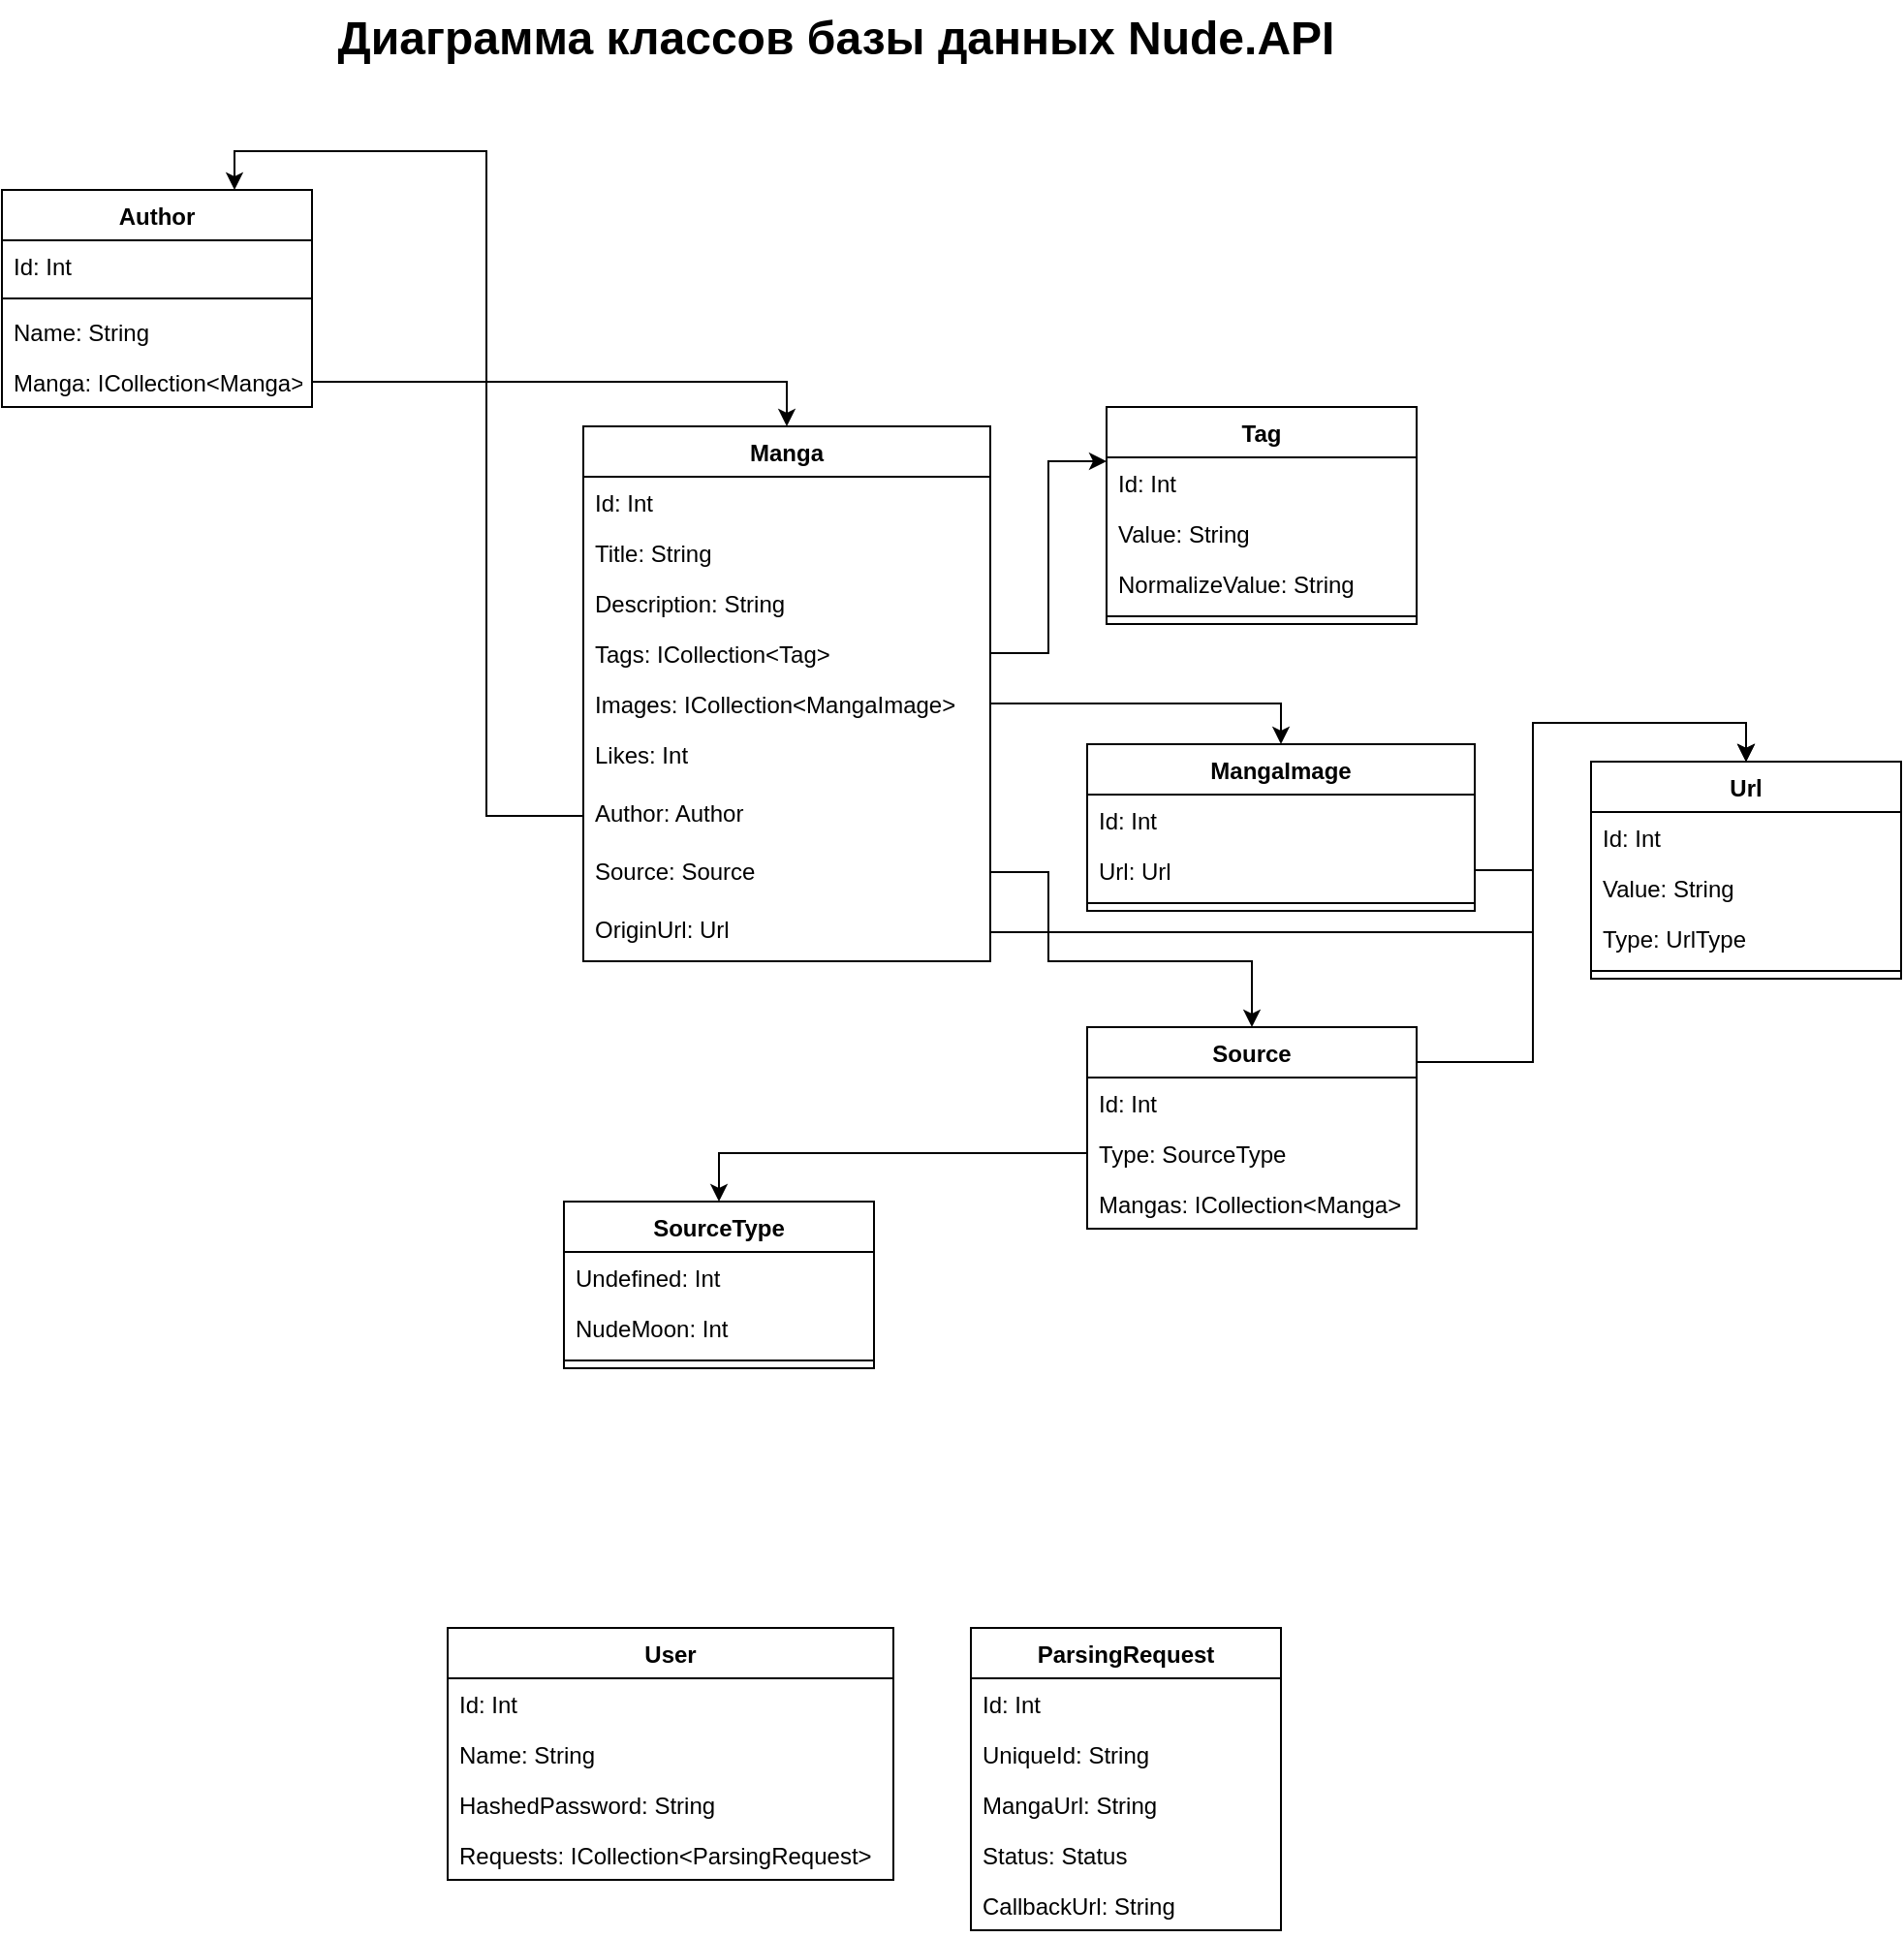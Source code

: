 <mxfile version="20.8.16" type="device"><diagram name="Страница 1" id="Lf1kWXinnTNWuycebK34"><mxGraphModel dx="1785" dy="1660" grid="1" gridSize="10" guides="1" tooltips="1" connect="1" arrows="1" fold="1" page="1" pageScale="1" pageWidth="827" pageHeight="1169" math="0" shadow="0"><root><mxCell id="0"/><mxCell id="1" parent="0"/><mxCell id="dUKBcLy0vENA79N4GeJ2-1" value="Manga" style="swimlane;fontStyle=1;align=center;verticalAlign=top;childLayout=stackLayout;horizontal=1;startSize=26;horizontalStack=0;resizeParent=1;resizeParentMax=0;resizeLast=0;collapsible=1;marginBottom=0;" parent="1" vertex="1"><mxGeometry x="120" y="110" width="210" height="276" as="geometry"/></mxCell><mxCell id="dUKBcLy0vENA79N4GeJ2-2" value="Id: Int" style="text;strokeColor=none;fillColor=none;align=left;verticalAlign=top;spacingLeft=4;spacingRight=4;overflow=hidden;rotatable=0;points=[[0,0.5],[1,0.5]];portConstraint=eastwest;" parent="dUKBcLy0vENA79N4GeJ2-1" vertex="1"><mxGeometry y="26" width="210" height="26" as="geometry"/></mxCell><mxCell id="dUKBcLy0vENA79N4GeJ2-5" value="Title: String" style="text;strokeColor=none;fillColor=none;align=left;verticalAlign=top;spacingLeft=4;spacingRight=4;overflow=hidden;rotatable=0;points=[[0,0.5],[1,0.5]];portConstraint=eastwest;" parent="dUKBcLy0vENA79N4GeJ2-1" vertex="1"><mxGeometry y="52" width="210" height="26" as="geometry"/></mxCell><mxCell id="dUKBcLy0vENA79N4GeJ2-6" value="Description: String" style="text;strokeColor=none;fillColor=none;align=left;verticalAlign=top;spacingLeft=4;spacingRight=4;overflow=hidden;rotatable=0;points=[[0,0.5],[1,0.5]];portConstraint=eastwest;" parent="dUKBcLy0vENA79N4GeJ2-1" vertex="1"><mxGeometry y="78" width="210" height="26" as="geometry"/></mxCell><mxCell id="dUKBcLy0vENA79N4GeJ2-34" value="Tags: ICollection&lt;Tag&gt;" style="text;strokeColor=none;fillColor=none;align=left;verticalAlign=top;spacingLeft=4;spacingRight=4;overflow=hidden;rotatable=0;points=[[0,0.5],[1,0.5]];portConstraint=eastwest;" parent="dUKBcLy0vENA79N4GeJ2-1" vertex="1"><mxGeometry y="104" width="210" height="26" as="geometry"/></mxCell><mxCell id="dUKBcLy0vENA79N4GeJ2-36" value="Images: ICollection&lt;MangaImage&gt;" style="text;strokeColor=none;fillColor=none;align=left;verticalAlign=top;spacingLeft=4;spacingRight=4;overflow=hidden;rotatable=0;points=[[0,0.5],[1,0.5]];portConstraint=eastwest;" parent="dUKBcLy0vENA79N4GeJ2-1" vertex="1"><mxGeometry y="130" width="210" height="26" as="geometry"/></mxCell><mxCell id="dUKBcLy0vENA79N4GeJ2-50" value="Likes: Int" style="text;strokeColor=none;fillColor=none;align=left;verticalAlign=top;spacingLeft=4;spacingRight=4;overflow=hidden;rotatable=0;points=[[0,0.5],[1,0.5]];portConstraint=eastwest;" parent="dUKBcLy0vENA79N4GeJ2-1" vertex="1"><mxGeometry y="156" width="210" height="30" as="geometry"/></mxCell><mxCell id="dUKBcLy0vENA79N4GeJ2-59" value="Author: Author" style="text;strokeColor=none;fillColor=none;align=left;verticalAlign=top;spacingLeft=4;spacingRight=4;overflow=hidden;rotatable=0;points=[[0,0.5],[1,0.5]];portConstraint=eastwest;" parent="dUKBcLy0vENA79N4GeJ2-1" vertex="1"><mxGeometry y="186" width="210" height="30" as="geometry"/></mxCell><mxCell id="dUKBcLy0vENA79N4GeJ2-75" value="Source: Source" style="text;strokeColor=none;fillColor=none;align=left;verticalAlign=top;spacingLeft=4;spacingRight=4;overflow=hidden;rotatable=0;points=[[0,0.5],[1,0.5]];portConstraint=eastwest;" parent="dUKBcLy0vENA79N4GeJ2-1" vertex="1"><mxGeometry y="216" width="210" height="30" as="geometry"/></mxCell><mxCell id="dUKBcLy0vENA79N4GeJ2-77" value="OriginUrl: Url" style="text;strokeColor=none;fillColor=none;align=left;verticalAlign=top;spacingLeft=4;spacingRight=4;overflow=hidden;rotatable=0;points=[[0,0.5],[1,0.5]];portConstraint=eastwest;" parent="dUKBcLy0vENA79N4GeJ2-1" vertex="1"><mxGeometry y="246" width="210" height="30" as="geometry"/></mxCell><mxCell id="dUKBcLy0vENA79N4GeJ2-8" value="Url" style="swimlane;fontStyle=1;align=center;verticalAlign=top;childLayout=stackLayout;horizontal=1;startSize=26;horizontalStack=0;resizeParent=1;resizeParentMax=0;resizeLast=0;collapsible=1;marginBottom=0;" parent="1" vertex="1"><mxGeometry x="640" y="283" width="160" height="112" as="geometry"/></mxCell><mxCell id="dUKBcLy0vENA79N4GeJ2-9" value="Id: Int" style="text;strokeColor=none;fillColor=none;align=left;verticalAlign=top;spacingLeft=4;spacingRight=4;overflow=hidden;rotatable=0;points=[[0,0.5],[1,0.5]];portConstraint=eastwest;" parent="dUKBcLy0vENA79N4GeJ2-8" vertex="1"><mxGeometry y="26" width="160" height="26" as="geometry"/></mxCell><mxCell id="dUKBcLy0vENA79N4GeJ2-12" value="Value: String" style="text;strokeColor=none;fillColor=none;align=left;verticalAlign=top;spacingLeft=4;spacingRight=4;overflow=hidden;rotatable=0;points=[[0,0.5],[1,0.5]];portConstraint=eastwest;" parent="dUKBcLy0vENA79N4GeJ2-8" vertex="1"><mxGeometry y="52" width="160" height="26" as="geometry"/></mxCell><mxCell id="dUKBcLy0vENA79N4GeJ2-13" value="Type: UrlType" style="text;strokeColor=none;fillColor=none;align=left;verticalAlign=top;spacingLeft=4;spacingRight=4;overflow=hidden;rotatable=0;points=[[0,0.5],[1,0.5]];portConstraint=eastwest;" parent="dUKBcLy0vENA79N4GeJ2-8" vertex="1"><mxGeometry y="78" width="160" height="26" as="geometry"/></mxCell><mxCell id="dUKBcLy0vENA79N4GeJ2-10" value="" style="line;strokeWidth=1;fillColor=none;align=left;verticalAlign=middle;spacingTop=-1;spacingLeft=3;spacingRight=3;rotatable=0;labelPosition=right;points=[];portConstraint=eastwest;strokeColor=inherit;" parent="dUKBcLy0vENA79N4GeJ2-8" vertex="1"><mxGeometry y="104" width="160" height="8" as="geometry"/></mxCell><mxCell id="dUKBcLy0vENA79N4GeJ2-16" value="MangaImage" style="swimlane;fontStyle=1;align=center;verticalAlign=top;childLayout=stackLayout;horizontal=1;startSize=26;horizontalStack=0;resizeParent=1;resizeParentMax=0;resizeLast=0;collapsible=1;marginBottom=0;" parent="1" vertex="1"><mxGeometry x="380" y="274" width="200" height="86" as="geometry"/></mxCell><mxCell id="dUKBcLy0vENA79N4GeJ2-17" value="Id: Int" style="text;strokeColor=none;fillColor=none;align=left;verticalAlign=top;spacingLeft=4;spacingRight=4;overflow=hidden;rotatable=0;points=[[0,0.5],[1,0.5]];portConstraint=eastwest;" parent="dUKBcLy0vENA79N4GeJ2-16" vertex="1"><mxGeometry y="26" width="200" height="26" as="geometry"/></mxCell><mxCell id="dUKBcLy0vENA79N4GeJ2-23" value="Url: Url" style="text;strokeColor=none;fillColor=none;align=left;verticalAlign=top;spacingLeft=4;spacingRight=4;overflow=hidden;rotatable=0;points=[[0,0.5],[1,0.5]];portConstraint=eastwest;" parent="dUKBcLy0vENA79N4GeJ2-16" vertex="1"><mxGeometry y="52" width="200" height="26" as="geometry"/></mxCell><mxCell id="dUKBcLy0vENA79N4GeJ2-18" value="" style="line;strokeWidth=1;fillColor=none;align=left;verticalAlign=middle;spacingTop=-1;spacingLeft=3;spacingRight=3;rotatable=0;labelPosition=right;points=[];portConstraint=eastwest;strokeColor=inherit;" parent="dUKBcLy0vENA79N4GeJ2-16" vertex="1"><mxGeometry y="78" width="200" height="8" as="geometry"/></mxCell><mxCell id="dUKBcLy0vENA79N4GeJ2-24" style="edgeStyle=orthogonalEdgeStyle;rounded=0;orthogonalLoop=1;jettySize=auto;html=1;entryX=0.5;entryY=0;entryDx=0;entryDy=0;exitX=1;exitY=0.5;exitDx=0;exitDy=0;" parent="1" source="dUKBcLy0vENA79N4GeJ2-36" target="dUKBcLy0vENA79N4GeJ2-16" edge="1"><mxGeometry relative="1" as="geometry"/></mxCell><mxCell id="dUKBcLy0vENA79N4GeJ2-25" style="edgeStyle=orthogonalEdgeStyle;rounded=0;orthogonalLoop=1;jettySize=auto;html=1;entryX=0.5;entryY=0;entryDx=0;entryDy=0;" parent="1" source="dUKBcLy0vENA79N4GeJ2-23" target="dUKBcLy0vENA79N4GeJ2-8" edge="1"><mxGeometry relative="1" as="geometry"/></mxCell><mxCell id="dUKBcLy0vENA79N4GeJ2-26" value="Tag" style="swimlane;fontStyle=1;align=center;verticalAlign=top;childLayout=stackLayout;horizontal=1;startSize=26;horizontalStack=0;resizeParent=1;resizeParentMax=0;resizeLast=0;collapsible=1;marginBottom=0;" parent="1" vertex="1"><mxGeometry x="390" y="100" width="160" height="112" as="geometry"/></mxCell><mxCell id="dUKBcLy0vENA79N4GeJ2-27" value="Id: Int" style="text;strokeColor=none;fillColor=none;align=left;verticalAlign=top;spacingLeft=4;spacingRight=4;overflow=hidden;rotatable=0;points=[[0,0.5],[1,0.5]];portConstraint=eastwest;" parent="dUKBcLy0vENA79N4GeJ2-26" vertex="1"><mxGeometry y="26" width="160" height="26" as="geometry"/></mxCell><mxCell id="dUKBcLy0vENA79N4GeJ2-30" value="Value: String" style="text;strokeColor=none;fillColor=none;align=left;verticalAlign=top;spacingLeft=4;spacingRight=4;overflow=hidden;rotatable=0;points=[[0,0.5],[1,0.5]];portConstraint=eastwest;" parent="dUKBcLy0vENA79N4GeJ2-26" vertex="1"><mxGeometry y="52" width="160" height="26" as="geometry"/></mxCell><mxCell id="dUKBcLy0vENA79N4GeJ2-31" value="NormalizeValue: String" style="text;strokeColor=none;fillColor=none;align=left;verticalAlign=top;spacingLeft=4;spacingRight=4;overflow=hidden;rotatable=0;points=[[0,0.5],[1,0.5]];portConstraint=eastwest;" parent="dUKBcLy0vENA79N4GeJ2-26" vertex="1"><mxGeometry y="78" width="160" height="26" as="geometry"/></mxCell><mxCell id="dUKBcLy0vENA79N4GeJ2-28" value="" style="line;strokeWidth=1;fillColor=none;align=left;verticalAlign=middle;spacingTop=-1;spacingLeft=3;spacingRight=3;rotatable=0;labelPosition=right;points=[];portConstraint=eastwest;strokeColor=inherit;" parent="dUKBcLy0vENA79N4GeJ2-26" vertex="1"><mxGeometry y="104" width="160" height="8" as="geometry"/></mxCell><mxCell id="dUKBcLy0vENA79N4GeJ2-35" style="edgeStyle=orthogonalEdgeStyle;rounded=0;orthogonalLoop=1;jettySize=auto;html=1;entryX=0;entryY=0.25;entryDx=0;entryDy=0;" parent="1" source="dUKBcLy0vENA79N4GeJ2-34" target="dUKBcLy0vENA79N4GeJ2-26" edge="1"><mxGeometry relative="1" as="geometry"/></mxCell><mxCell id="dUKBcLy0vENA79N4GeJ2-37" value="SourceType" style="swimlane;fontStyle=1;align=center;verticalAlign=top;childLayout=stackLayout;horizontal=1;startSize=26;horizontalStack=0;resizeParent=1;resizeParentMax=0;resizeLast=0;collapsible=1;marginBottom=0;" parent="1" vertex="1"><mxGeometry x="110" y="510" width="160" height="86" as="geometry"/></mxCell><mxCell id="dUKBcLy0vENA79N4GeJ2-44" value="Undefined: Int" style="text;strokeColor=none;fillColor=none;align=left;verticalAlign=top;spacingLeft=4;spacingRight=4;overflow=hidden;rotatable=0;points=[[0,0.5],[1,0.5]];portConstraint=eastwest;" parent="dUKBcLy0vENA79N4GeJ2-37" vertex="1"><mxGeometry y="26" width="160" height="26" as="geometry"/></mxCell><mxCell id="dUKBcLy0vENA79N4GeJ2-38" value="NudeMoon: Int" style="text;strokeColor=none;fillColor=none;align=left;verticalAlign=top;spacingLeft=4;spacingRight=4;overflow=hidden;rotatable=0;points=[[0,0.5],[1,0.5]];portConstraint=eastwest;" parent="dUKBcLy0vENA79N4GeJ2-37" vertex="1"><mxGeometry y="52" width="160" height="26" as="geometry"/></mxCell><mxCell id="dUKBcLy0vENA79N4GeJ2-39" value="" style="line;strokeWidth=1;fillColor=none;align=left;verticalAlign=middle;spacingTop=-1;spacingLeft=3;spacingRight=3;rotatable=0;labelPosition=right;points=[];portConstraint=eastwest;strokeColor=inherit;" parent="dUKBcLy0vENA79N4GeJ2-37" vertex="1"><mxGeometry y="78" width="160" height="8" as="geometry"/></mxCell><mxCell id="dUKBcLy0vENA79N4GeJ2-51" value="Author" style="swimlane;fontStyle=1;align=center;verticalAlign=top;childLayout=stackLayout;horizontal=1;startSize=26;horizontalStack=0;resizeParent=1;resizeParentMax=0;resizeLast=0;collapsible=1;marginBottom=0;" parent="1" vertex="1"><mxGeometry x="-180" y="-12" width="160" height="112" as="geometry"/></mxCell><mxCell id="dUKBcLy0vENA79N4GeJ2-52" value="Id: Int" style="text;strokeColor=none;fillColor=none;align=left;verticalAlign=top;spacingLeft=4;spacingRight=4;overflow=hidden;rotatable=0;points=[[0,0.5],[1,0.5]];portConstraint=eastwest;" parent="dUKBcLy0vENA79N4GeJ2-51" vertex="1"><mxGeometry y="26" width="160" height="26" as="geometry"/></mxCell><mxCell id="dUKBcLy0vENA79N4GeJ2-53" value="" style="line;strokeWidth=1;fillColor=none;align=left;verticalAlign=middle;spacingTop=-1;spacingLeft=3;spacingRight=3;rotatable=0;labelPosition=right;points=[];portConstraint=eastwest;strokeColor=inherit;" parent="dUKBcLy0vENA79N4GeJ2-51" vertex="1"><mxGeometry y="52" width="160" height="8" as="geometry"/></mxCell><mxCell id="dUKBcLy0vENA79N4GeJ2-56" value="Name: String" style="text;strokeColor=none;fillColor=none;align=left;verticalAlign=top;spacingLeft=4;spacingRight=4;overflow=hidden;rotatable=0;points=[[0,0.5],[1,0.5]];portConstraint=eastwest;" parent="dUKBcLy0vENA79N4GeJ2-51" vertex="1"><mxGeometry y="60" width="160" height="26" as="geometry"/></mxCell><mxCell id="dUKBcLy0vENA79N4GeJ2-57" value="Manga: ICollection&lt;Manga&gt;" style="text;strokeColor=none;fillColor=none;align=left;verticalAlign=top;spacingLeft=4;spacingRight=4;overflow=hidden;rotatable=0;points=[[0,0.5],[1,0.5]];portConstraint=eastwest;" parent="dUKBcLy0vENA79N4GeJ2-51" vertex="1"><mxGeometry y="86" width="160" height="26" as="geometry"/></mxCell><mxCell id="dUKBcLy0vENA79N4GeJ2-58" style="edgeStyle=orthogonalEdgeStyle;rounded=0;orthogonalLoop=1;jettySize=auto;html=1;entryX=0.5;entryY=0;entryDx=0;entryDy=0;" parent="1" source="dUKBcLy0vENA79N4GeJ2-57" target="dUKBcLy0vENA79N4GeJ2-1" edge="1"><mxGeometry relative="1" as="geometry"/></mxCell><mxCell id="dUKBcLy0vENA79N4GeJ2-60" style="edgeStyle=orthogonalEdgeStyle;rounded=0;orthogonalLoop=1;jettySize=auto;html=1;entryX=0.75;entryY=0;entryDx=0;entryDy=0;" parent="1" source="dUKBcLy0vENA79N4GeJ2-59" target="dUKBcLy0vENA79N4GeJ2-51" edge="1"><mxGeometry relative="1" as="geometry"><Array as="points"><mxPoint x="70" y="311"/><mxPoint x="70" y="-32"/><mxPoint x="-60" y="-32"/></Array></mxGeometry></mxCell><mxCell id="dUKBcLy0vENA79N4GeJ2-63" value="Диаграмма классов базы данных Nude.API" style="text;strokeColor=none;fillColor=none;html=1;fontSize=24;fontStyle=1;verticalAlign=middle;align=center;" parent="1" vertex="1"><mxGeometry x="200" y="-110" width="100" height="40" as="geometry"/></mxCell><mxCell id="dUKBcLy0vENA79N4GeJ2-73" style="edgeStyle=orthogonalEdgeStyle;rounded=0;orthogonalLoop=1;jettySize=auto;html=1;entryX=0.5;entryY=0;entryDx=0;entryDy=0;" parent="1" source="dUKBcLy0vENA79N4GeJ2-65" target="dUKBcLy0vENA79N4GeJ2-8" edge="1"><mxGeometry relative="1" as="geometry"><Array as="points"><mxPoint x="610" y="438"/><mxPoint x="610" y="263"/><mxPoint x="720" y="263"/></Array></mxGeometry></mxCell><mxCell id="dUKBcLy0vENA79N4GeJ2-65" value="Source" style="swimlane;fontStyle=1;align=center;verticalAlign=top;childLayout=stackLayout;horizontal=1;startSize=26;horizontalStack=0;resizeParent=1;resizeParentMax=0;resizeLast=0;collapsible=1;marginBottom=0;" parent="1" vertex="1"><mxGeometry x="380" y="420" width="170" height="104" as="geometry"/></mxCell><mxCell id="dUKBcLy0vENA79N4GeJ2-66" value="Id: Int" style="text;strokeColor=none;fillColor=none;align=left;verticalAlign=top;spacingLeft=4;spacingRight=4;overflow=hidden;rotatable=0;points=[[0,0.5],[1,0.5]];portConstraint=eastwest;" parent="dUKBcLy0vENA79N4GeJ2-65" vertex="1"><mxGeometry y="26" width="170" height="26" as="geometry"/></mxCell><mxCell id="dUKBcLy0vENA79N4GeJ2-70" value="Type: SourceType" style="text;strokeColor=none;fillColor=none;align=left;verticalAlign=top;spacingLeft=4;spacingRight=4;overflow=hidden;rotatable=0;points=[[0,0.5],[1,0.5]];portConstraint=eastwest;" parent="dUKBcLy0vENA79N4GeJ2-65" vertex="1"><mxGeometry y="52" width="170" height="26" as="geometry"/></mxCell><mxCell id="dUKBcLy0vENA79N4GeJ2-84" value="Mangas: ICollection&lt;Manga&gt;" style="text;strokeColor=none;fillColor=none;align=left;verticalAlign=top;spacingLeft=4;spacingRight=4;overflow=hidden;rotatable=0;points=[[0,0.5],[1,0.5]];portConstraint=eastwest;" parent="dUKBcLy0vENA79N4GeJ2-65" vertex="1"><mxGeometry y="78" width="170" height="26" as="geometry"/></mxCell><mxCell id="dUKBcLy0vENA79N4GeJ2-74" style="edgeStyle=orthogonalEdgeStyle;rounded=0;orthogonalLoop=1;jettySize=auto;html=1;entryX=0.5;entryY=0;entryDx=0;entryDy=0;" parent="1" source="dUKBcLy0vENA79N4GeJ2-70" target="dUKBcLy0vENA79N4GeJ2-37" edge="1"><mxGeometry relative="1" as="geometry"/></mxCell><mxCell id="dUKBcLy0vENA79N4GeJ2-76" style="edgeStyle=orthogonalEdgeStyle;rounded=0;orthogonalLoop=1;jettySize=auto;html=1;entryX=0.5;entryY=0;entryDx=0;entryDy=0;" parent="1" source="dUKBcLy0vENA79N4GeJ2-75" target="dUKBcLy0vENA79N4GeJ2-65" edge="1"><mxGeometry relative="1" as="geometry"><Array as="points"><mxPoint x="360" y="340"/><mxPoint x="360" y="386"/></Array></mxGeometry></mxCell><mxCell id="dUKBcLy0vENA79N4GeJ2-78" style="edgeStyle=orthogonalEdgeStyle;rounded=0;orthogonalLoop=1;jettySize=auto;html=1;entryX=0.5;entryY=0;entryDx=0;entryDy=0;" parent="1" source="dUKBcLy0vENA79N4GeJ2-77" target="dUKBcLy0vENA79N4GeJ2-8" edge="1"><mxGeometry relative="1" as="geometry"><Array as="points"><mxPoint x="610" y="371"/><mxPoint x="610" y="263"/><mxPoint x="720" y="263"/></Array></mxGeometry></mxCell><mxCell id="dUKBcLy0vENA79N4GeJ2-79" value="ParsingRequest" style="swimlane;fontStyle=1;align=center;verticalAlign=top;childLayout=stackLayout;horizontal=1;startSize=26;horizontalStack=0;resizeParent=1;resizeParentMax=0;resizeLast=0;collapsible=1;marginBottom=0;" parent="1" vertex="1"><mxGeometry x="320" y="730" width="160" height="156" as="geometry"/></mxCell><mxCell id="dUKBcLy0vENA79N4GeJ2-80" value="Id: Int" style="text;strokeColor=none;fillColor=none;align=left;verticalAlign=top;spacingLeft=4;spacingRight=4;overflow=hidden;rotatable=0;points=[[0,0.5],[1,0.5]];portConstraint=eastwest;" parent="dUKBcLy0vENA79N4GeJ2-79" vertex="1"><mxGeometry y="26" width="160" height="26" as="geometry"/></mxCell><mxCell id="dUKBcLy0vENA79N4GeJ2-85" value="UniqueId: String" style="text;strokeColor=none;fillColor=none;align=left;verticalAlign=top;spacingLeft=4;spacingRight=4;overflow=hidden;rotatable=0;points=[[0,0.5],[1,0.5]];portConstraint=eastwest;" parent="dUKBcLy0vENA79N4GeJ2-79" vertex="1"><mxGeometry y="52" width="160" height="26" as="geometry"/></mxCell><mxCell id="dUKBcLy0vENA79N4GeJ2-83" value="MangaUrl: String" style="text;strokeColor=none;fillColor=none;align=left;verticalAlign=top;spacingLeft=4;spacingRight=4;overflow=hidden;rotatable=0;points=[[0,0.5],[1,0.5]];portConstraint=eastwest;" parent="dUKBcLy0vENA79N4GeJ2-79" vertex="1"><mxGeometry y="78" width="160" height="26" as="geometry"/></mxCell><mxCell id="xGicF7CNOHeiA86qcwr3-1" value="Status: Status" style="text;strokeColor=none;fillColor=none;align=left;verticalAlign=top;spacingLeft=4;spacingRight=4;overflow=hidden;rotatable=0;points=[[0,0.5],[1,0.5]];portConstraint=eastwest;" vertex="1" parent="dUKBcLy0vENA79N4GeJ2-79"><mxGeometry y="104" width="160" height="26" as="geometry"/></mxCell><mxCell id="xGicF7CNOHeiA86qcwr3-2" value="CallbackUrl: String" style="text;strokeColor=none;fillColor=none;align=left;verticalAlign=top;spacingLeft=4;spacingRight=4;overflow=hidden;rotatable=0;points=[[0,0.5],[1,0.5]];portConstraint=eastwest;" vertex="1" parent="dUKBcLy0vENA79N4GeJ2-79"><mxGeometry y="130" width="160" height="26" as="geometry"/></mxCell><mxCell id="xGicF7CNOHeiA86qcwr3-3" value="User" style="swimlane;fontStyle=1;align=center;verticalAlign=top;childLayout=stackLayout;horizontal=1;startSize=26;horizontalStack=0;resizeParent=1;resizeParentMax=0;resizeLast=0;collapsible=1;marginBottom=0;" vertex="1" parent="1"><mxGeometry x="50" y="730" width="230" height="130" as="geometry"/></mxCell><mxCell id="xGicF7CNOHeiA86qcwr3-4" value="Id: Int" style="text;strokeColor=none;fillColor=none;align=left;verticalAlign=top;spacingLeft=4;spacingRight=4;overflow=hidden;rotatable=0;points=[[0,0.5],[1,0.5]];portConstraint=eastwest;" vertex="1" parent="xGicF7CNOHeiA86qcwr3-3"><mxGeometry y="26" width="230" height="26" as="geometry"/></mxCell><mxCell id="xGicF7CNOHeiA86qcwr3-7" value="Name: String" style="text;strokeColor=none;fillColor=none;align=left;verticalAlign=top;spacingLeft=4;spacingRight=4;overflow=hidden;rotatable=0;points=[[0,0.5],[1,0.5]];portConstraint=eastwest;" vertex="1" parent="xGicF7CNOHeiA86qcwr3-3"><mxGeometry y="52" width="230" height="26" as="geometry"/></mxCell><mxCell id="xGicF7CNOHeiA86qcwr3-8" value="HashedPassword: String" style="text;strokeColor=none;fillColor=none;align=left;verticalAlign=top;spacingLeft=4;spacingRight=4;overflow=hidden;rotatable=0;points=[[0,0.5],[1,0.5]];portConstraint=eastwest;" vertex="1" parent="xGicF7CNOHeiA86qcwr3-3"><mxGeometry y="78" width="230" height="26" as="geometry"/></mxCell><mxCell id="xGicF7CNOHeiA86qcwr3-9" value="Requests: ICollection&lt;ParsingRequest&gt;" style="text;strokeColor=none;fillColor=none;align=left;verticalAlign=top;spacingLeft=4;spacingRight=4;overflow=hidden;rotatable=0;points=[[0,0.5],[1,0.5]];portConstraint=eastwest;" vertex="1" parent="xGicF7CNOHeiA86qcwr3-3"><mxGeometry y="104" width="230" height="26" as="geometry"/></mxCell></root></mxGraphModel></diagram></mxfile>